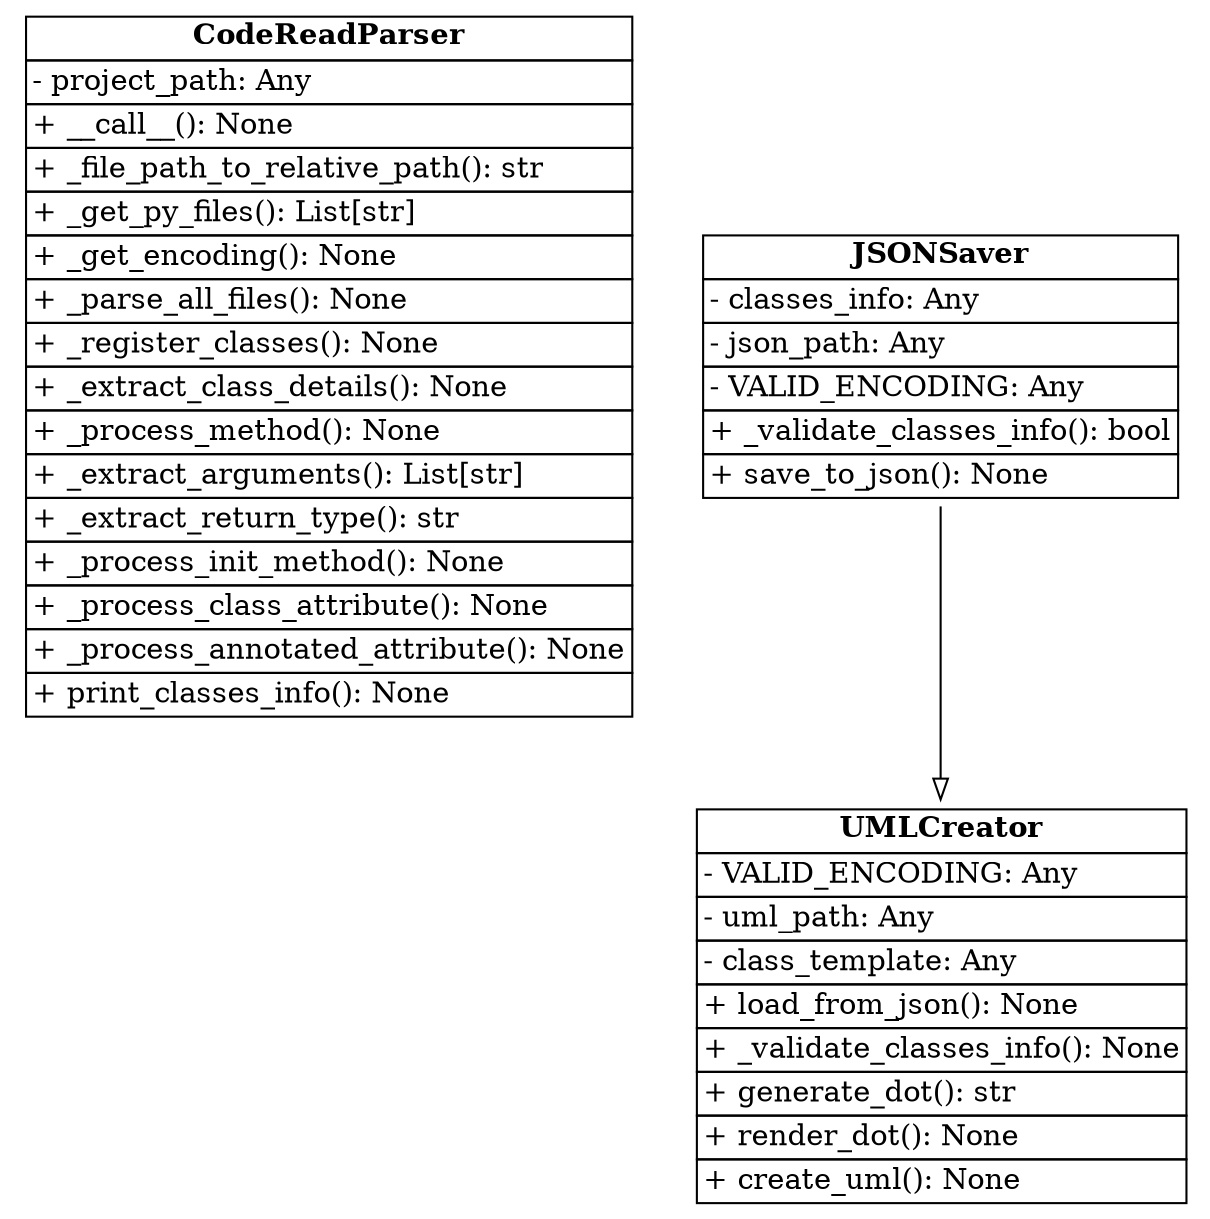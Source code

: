 digraph G {

        CodeReadParser [
            shape=plaintext
            label=<
                <table border="0" cellborder="1" cellspacing="0">
                    <tr><td><b>CodeReadParser</b></td></tr>
                    <tr><td align="left">- project_path: Any</td></tr>
                    <tr><td align="left">+ __call__(): None</td></tr>
<tr><td align="left">+ _file_path_to_relative_path(): str</td></tr>
<tr><td align="left">+ _get_py_files(): List[str]</td></tr>
<tr><td align="left">+ _get_encoding(): None</td></tr>
<tr><td align="left">+ _parse_all_files(): None</td></tr>
<tr><td align="left">+ _register_classes(): None</td></tr>
<tr><td align="left">+ _extract_class_details(): None</td></tr>
<tr><td align="left">+ _process_method(): None</td></tr>
<tr><td align="left">+ _extract_arguments(): List[str]</td></tr>
<tr><td align="left">+ _extract_return_type(): str</td></tr>
<tr><td align="left">+ _process_init_method(): None</td></tr>
<tr><td align="left">+ _process_class_attribute(): None</td></tr>
<tr><td align="left">+ _process_annotated_attribute(): None</td></tr>
<tr><td align="left">+ print_classes_info(): None</td></tr>
                </table>
            >
        ];
        

        JSONSaver [
            shape=plaintext
            label=<
                <table border="0" cellborder="1" cellspacing="0">
                    <tr><td><b>JSONSaver</b></td></tr>
                    <tr><td align="left">- classes_info: Any</td></tr>
<tr><td align="left">- json_path: Any</td></tr>
<tr><td align="left">- VALID_ENCODING: Any</td></tr>
                    <tr><td align="left">+ _validate_classes_info(): bool</td></tr>
<tr><td align="left">+ save_to_json(): None</td></tr>
                </table>
            >
        ];
        

        UMLCreator [
            shape=plaintext
            label=<
                <table border="0" cellborder="1" cellspacing="0">
                    <tr><td><b>UMLCreator</b></td></tr>
                    <tr><td align="left">- VALID_ENCODING: Any</td></tr>
<tr><td align="left">- uml_path: Any</td></tr>
<tr><td align="left">- class_template: Any</td></tr>
                    <tr><td align="left">+ load_from_json(): None</td></tr>
<tr><td align="left">+ _validate_classes_info(): None</td></tr>
<tr><td align="left">+ generate_dot(): str</td></tr>
<tr><td align="left">+ render_dot(): None</td></tr>
<tr><td align="left">+ create_uml(): None</td></tr>
                </table>
            >
        ];
        
JSONSaver -> UMLCreator [arrowhead=onormal];
}